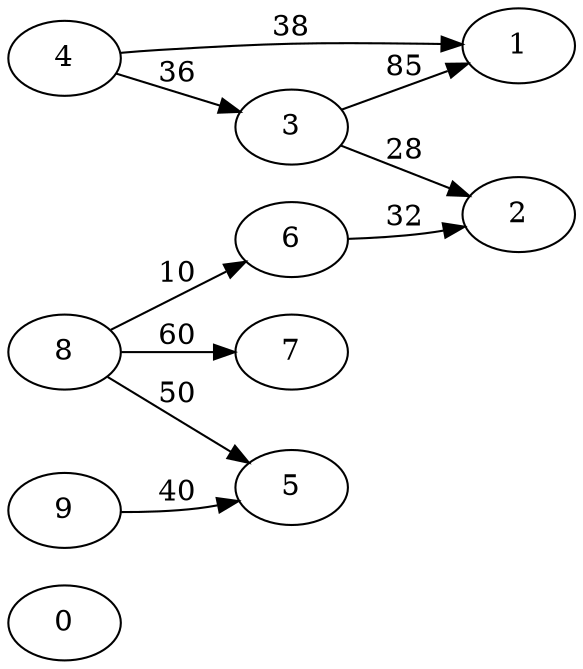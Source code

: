 digraph G {
ranksep = "equally";
rankdir = LR;
{rank = same; 0; };
{rank = same; 1; };
{rank = same; 2; };
{rank = same; 3; };
{rank = same; };
{rank = same; 4; };
{rank = same; };
{rank = same; 5; };
{rank = same; 6; };
{rank = same; };
{rank = same; 7; };
{rank = same; 8; };
{rank = same; };
{rank = same; 9; };
{rank = same; };
0
1
2
3->1[label="85"];
3->2[label="28"];
4->1[label="38"];
4->3[label="36"];
5
6->2[label="32"];
7
8->7[label="60"];
8->6[label="10"];
8->5[label="50"];
9->5[label="40"];
}
